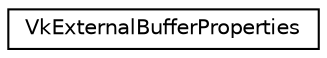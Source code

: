 digraph "Graphical Class Hierarchy"
{
 // LATEX_PDF_SIZE
  edge [fontname="Helvetica",fontsize="10",labelfontname="Helvetica",labelfontsize="10"];
  node [fontname="Helvetica",fontsize="10",shape=record];
  rankdir="LR";
  Node0 [label="VkExternalBufferProperties",height=0.2,width=0.4,color="black", fillcolor="white", style="filled",URL="$structVkExternalBufferProperties.html",tooltip=" "];
}

